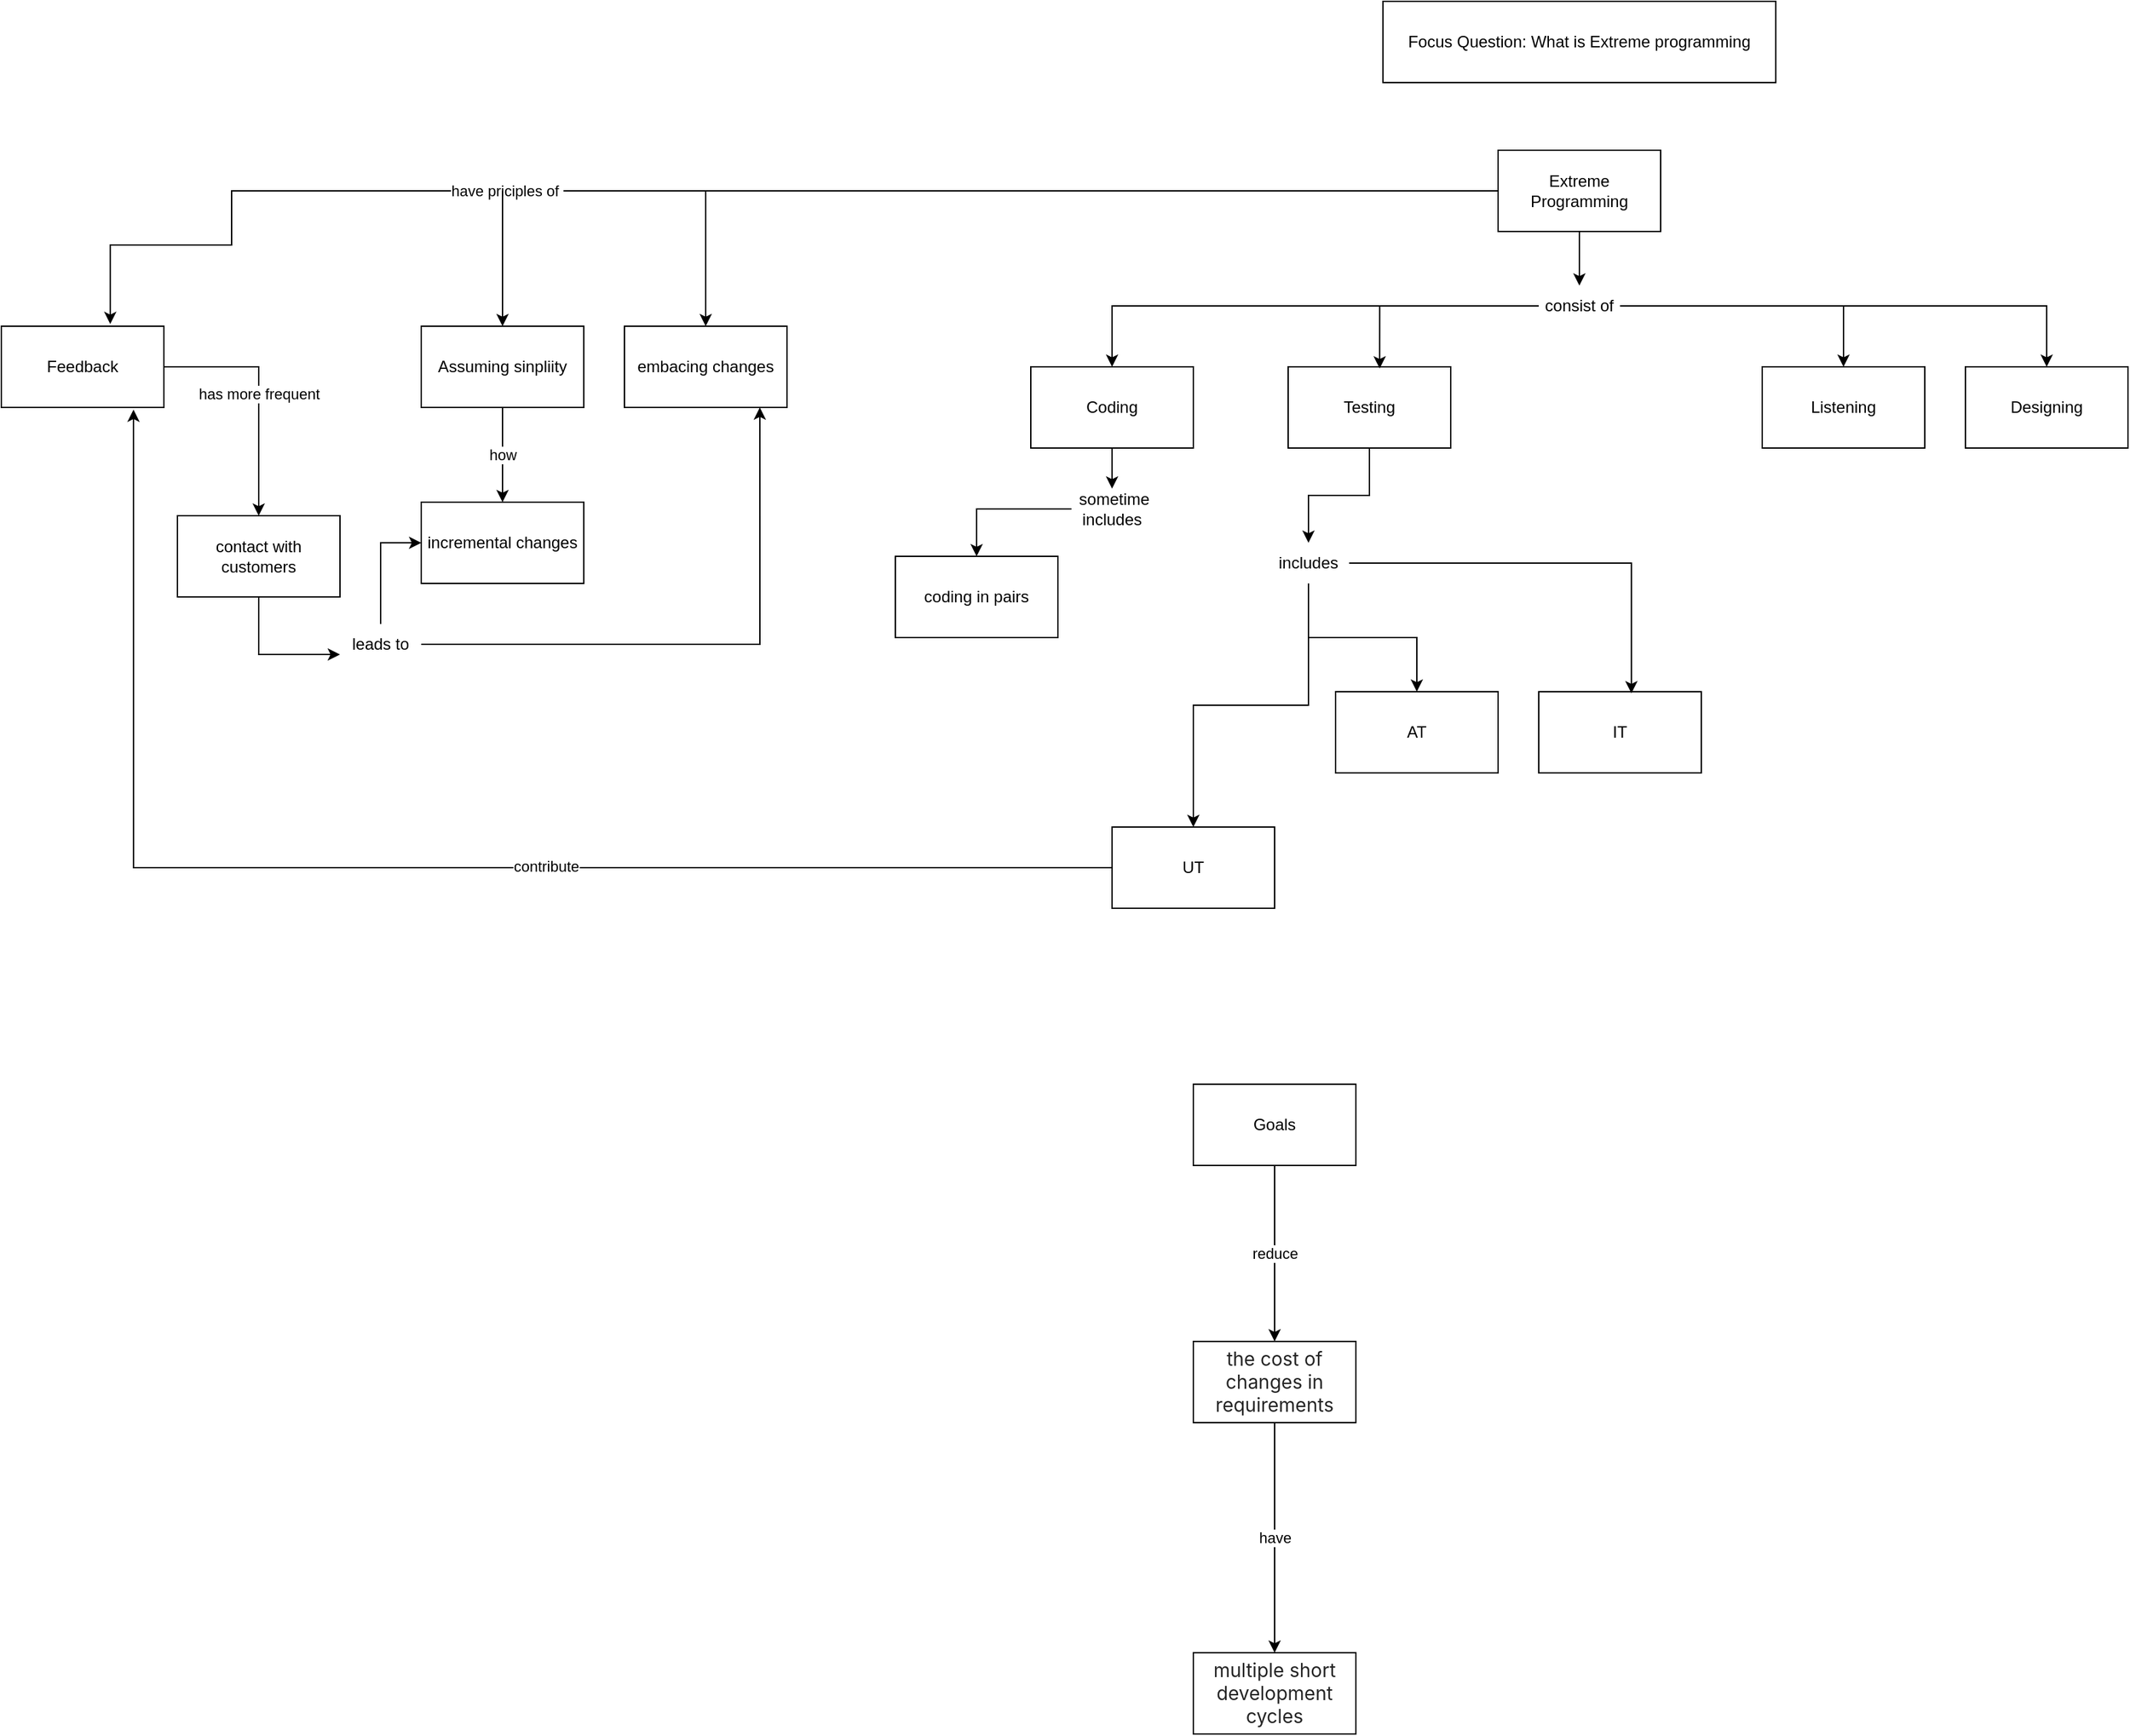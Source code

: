 <mxfile version="20.4.1" type="github">
  <diagram id="YKlcgn2YApg5S6SSq631" name="Page-1">
    <mxGraphModel dx="1888" dy="1818" grid="1" gridSize="10" guides="1" tooltips="1" connect="1" arrows="1" fold="1" page="1" pageScale="1" pageWidth="850" pageHeight="1100" math="0" shadow="0">
      <root>
        <mxCell id="0" />
        <mxCell id="1" parent="0" />
        <mxCell id="lN6HmynDONI7tCiRwWhm-1" value="Focus Question: What is Extreme programming&lt;br&gt;&lt;div style=&quot;font-size: calc(0.875em); line-height: 1.6; position: relative; z-index: 0; color: rgb(32, 33, 34); font-family: sans-serif; text-align: start;&quot; class=&quot;vector-body&quot; id=&quot;bodyContent&quot;&gt;&lt;/div&gt;" style="whiteSpace=wrap;html=1;" vertex="1" parent="1">
          <mxGeometry x="220" y="-90" width="290" height="60" as="geometry" />
        </mxCell>
        <mxCell id="lN6HmynDONI7tCiRwWhm-2" value="Goals" style="whiteSpace=wrap;html=1;" vertex="1" parent="1">
          <mxGeometry x="80" y="710" width="120" height="60" as="geometry" />
        </mxCell>
        <mxCell id="lN6HmynDONI7tCiRwWhm-39" style="edgeStyle=orthogonalEdgeStyle;rounded=0;orthogonalLoop=1;jettySize=auto;html=1;entryX=0.5;entryY=0;entryDx=0;entryDy=0;" edge="1" parent="1" source="lN6HmynDONI7tCiRwWhm-3" target="lN6HmynDONI7tCiRwWhm-38">
          <mxGeometry relative="1" as="geometry" />
        </mxCell>
        <mxCell id="lN6HmynDONI7tCiRwWhm-3" value="Testing" style="whiteSpace=wrap;html=1;" vertex="1" parent="1">
          <mxGeometry x="150" y="180" width="120" height="60" as="geometry" />
        </mxCell>
        <mxCell id="lN6HmynDONI7tCiRwWhm-4" value="Listening" style="whiteSpace=wrap;html=1;" vertex="1" parent="1">
          <mxGeometry x="500" y="180" width="120" height="60" as="geometry" />
        </mxCell>
        <mxCell id="lN6HmynDONI7tCiRwWhm-45" style="edgeStyle=orthogonalEdgeStyle;rounded=0;orthogonalLoop=1;jettySize=auto;html=1;" edge="1" parent="1" source="lN6HmynDONI7tCiRwWhm-6" target="lN6HmynDONI7tCiRwWhm-44">
          <mxGeometry relative="1" as="geometry" />
        </mxCell>
        <mxCell id="lN6HmynDONI7tCiRwWhm-6" value="Coding" style="whiteSpace=wrap;html=1;" vertex="1" parent="1">
          <mxGeometry x="-40" y="180" width="120" height="60" as="geometry" />
        </mxCell>
        <mxCell id="lN6HmynDONI7tCiRwWhm-7" value="Designing" style="whiteSpace=wrap;html=1;" vertex="1" parent="1">
          <mxGeometry x="650" y="180" width="120" height="60" as="geometry" />
        </mxCell>
        <mxCell id="lN6HmynDONI7tCiRwWhm-8" value="&lt;span style=&quot;color: rgb(36, 36, 36); font-family: -apple-system, BlinkMacSystemFont, &amp;quot;Segoe UI&amp;quot;, system-ui, &amp;quot;Apple Color Emoji&amp;quot;, &amp;quot;Segoe UI Emoji&amp;quot;, &amp;quot;Segoe UI Web&amp;quot;, sans-serif; font-size: 14px; text-align: start; background-color: rgb(255, 255, 255);&quot;&gt;the cost of changes in requirements&lt;/span&gt;" style="whiteSpace=wrap;html=1;" vertex="1" parent="1">
          <mxGeometry x="80" y="900" width="120" height="60" as="geometry" />
        </mxCell>
        <mxCell id="lN6HmynDONI7tCiRwWhm-9" value="&lt;span style=&quot;color: rgb(36, 36, 36); font-family: -apple-system, BlinkMacSystemFont, &amp;quot;Segoe UI&amp;quot;, system-ui, &amp;quot;Apple Color Emoji&amp;quot;, &amp;quot;Segoe UI Emoji&amp;quot;, &amp;quot;Segoe UI Web&amp;quot;, sans-serif; font-size: 14px; text-align: start; background-color: rgb(255, 255, 255);&quot;&gt;multiple short development cycles&lt;/span&gt;" style="whiteSpace=wrap;html=1;" vertex="1" parent="1">
          <mxGeometry x="80" y="1130" width="120" height="60" as="geometry" />
        </mxCell>
        <mxCell id="lN6HmynDONI7tCiRwWhm-10" value="reduce" style="edgeStyle=none;orthogonalLoop=1;jettySize=auto;html=1;rounded=0;" edge="1" parent="1" source="lN6HmynDONI7tCiRwWhm-2" target="lN6HmynDONI7tCiRwWhm-8">
          <mxGeometry width="80" relative="1" as="geometry">
            <mxPoint x="130" y="780" as="sourcePoint" />
            <mxPoint x="210" y="780" as="targetPoint" />
            <Array as="points" />
          </mxGeometry>
        </mxCell>
        <mxCell id="lN6HmynDONI7tCiRwWhm-29" style="edgeStyle=orthogonalEdgeStyle;rounded=0;orthogonalLoop=1;jettySize=auto;html=1;entryX=0.5;entryY=0;entryDx=0;entryDy=0;" edge="1" parent="1" source="lN6HmynDONI7tCiRwWhm-12" target="lN6HmynDONI7tCiRwWhm-21">
          <mxGeometry relative="1" as="geometry" />
        </mxCell>
        <mxCell id="lN6HmynDONI7tCiRwWhm-56" style="edgeStyle=orthogonalEdgeStyle;rounded=0;orthogonalLoop=1;jettySize=auto;html=1;entryX=0.67;entryY=-0.027;entryDx=0;entryDy=0;entryPerimeter=0;" edge="1" parent="1" source="lN6HmynDONI7tCiRwWhm-12" target="lN6HmynDONI7tCiRwWhm-47">
          <mxGeometry relative="1" as="geometry">
            <mxPoint x="-310" y="90" as="targetPoint" />
            <Array as="points">
              <mxPoint x="-630" y="50" />
              <mxPoint x="-630" y="90" />
              <mxPoint x="-720" y="90" />
            </Array>
          </mxGeometry>
        </mxCell>
        <mxCell id="lN6HmynDONI7tCiRwWhm-57" value="have priciples of&amp;nbsp;" style="edgeLabel;html=1;align=center;verticalAlign=middle;resizable=0;points=[];" vertex="1" connectable="0" parent="lN6HmynDONI7tCiRwWhm-56">
          <mxGeometry x="0.305" relative="1" as="geometry">
            <mxPoint as="offset" />
          </mxGeometry>
        </mxCell>
        <mxCell id="lN6HmynDONI7tCiRwWhm-12" value="Extreme Programming" style="whiteSpace=wrap;html=1;" vertex="1" parent="1">
          <mxGeometry x="305" y="20" width="120" height="60" as="geometry" />
        </mxCell>
        <mxCell id="lN6HmynDONI7tCiRwWhm-13" value="have" style="edgeStyle=none;orthogonalLoop=1;jettySize=auto;html=1;rounded=0;entryX=0.5;entryY=0;entryDx=0;entryDy=0;exitX=0.5;exitY=1;exitDx=0;exitDy=0;" edge="1" parent="1" source="lN6HmynDONI7tCiRwWhm-8" target="lN6HmynDONI7tCiRwWhm-9">
          <mxGeometry width="80" relative="1" as="geometry">
            <mxPoint x="170" y="970" as="sourcePoint" />
            <mxPoint x="250" y="970" as="targetPoint" />
            <Array as="points">
              <mxPoint x="140" y="980" />
            </Array>
          </mxGeometry>
        </mxCell>
        <mxCell id="lN6HmynDONI7tCiRwWhm-31" style="edgeStyle=orthogonalEdgeStyle;rounded=0;orthogonalLoop=1;jettySize=auto;html=1;entryX=0.5;entryY=0;entryDx=0;entryDy=0;" edge="1" parent="1" source="lN6HmynDONI7tCiRwWhm-21" target="lN6HmynDONI7tCiRwWhm-6">
          <mxGeometry relative="1" as="geometry" />
        </mxCell>
        <mxCell id="lN6HmynDONI7tCiRwWhm-33" style="edgeStyle=orthogonalEdgeStyle;rounded=0;orthogonalLoop=1;jettySize=auto;html=1;entryX=0.5;entryY=0;entryDx=0;entryDy=0;" edge="1" parent="1" source="lN6HmynDONI7tCiRwWhm-21" target="lN6HmynDONI7tCiRwWhm-4">
          <mxGeometry relative="1" as="geometry" />
        </mxCell>
        <mxCell id="lN6HmynDONI7tCiRwWhm-34" style="edgeStyle=orthogonalEdgeStyle;rounded=0;orthogonalLoop=1;jettySize=auto;html=1;entryX=0.5;entryY=0;entryDx=0;entryDy=0;" edge="1" parent="1" source="lN6HmynDONI7tCiRwWhm-21" target="lN6HmynDONI7tCiRwWhm-7">
          <mxGeometry relative="1" as="geometry" />
        </mxCell>
        <mxCell id="lN6HmynDONI7tCiRwWhm-52" style="edgeStyle=orthogonalEdgeStyle;rounded=0;orthogonalLoop=1;jettySize=auto;html=1;entryX=0.563;entryY=0.02;entryDx=0;entryDy=0;entryPerimeter=0;" edge="1" parent="1" source="lN6HmynDONI7tCiRwWhm-21" target="lN6HmynDONI7tCiRwWhm-3">
          <mxGeometry relative="1" as="geometry" />
        </mxCell>
        <mxCell id="lN6HmynDONI7tCiRwWhm-21" value="consist of" style="text;html=1;strokeColor=none;fillColor=none;align=center;verticalAlign=middle;whiteSpace=wrap;rounded=0;" vertex="1" parent="1">
          <mxGeometry x="335" y="120" width="60" height="30" as="geometry" />
        </mxCell>
        <mxCell id="lN6HmynDONI7tCiRwWhm-50" style="edgeStyle=orthogonalEdgeStyle;rounded=0;orthogonalLoop=1;jettySize=auto;html=1;entryX=0.813;entryY=1.027;entryDx=0;entryDy=0;entryPerimeter=0;" edge="1" parent="1" source="lN6HmynDONI7tCiRwWhm-35" target="lN6HmynDONI7tCiRwWhm-47">
          <mxGeometry relative="1" as="geometry" />
        </mxCell>
        <mxCell id="lN6HmynDONI7tCiRwWhm-51" value="contribute" style="edgeLabel;html=1;align=center;verticalAlign=middle;resizable=0;points=[];" vertex="1" connectable="0" parent="lN6HmynDONI7tCiRwWhm-50">
          <mxGeometry x="-0.211" y="-1" relative="1" as="geometry">
            <mxPoint as="offset" />
          </mxGeometry>
        </mxCell>
        <mxCell id="lN6HmynDONI7tCiRwWhm-35" value="UT" style="whiteSpace=wrap;html=1;" vertex="1" parent="1">
          <mxGeometry x="20" y="520" width="120" height="60" as="geometry" />
        </mxCell>
        <mxCell id="lN6HmynDONI7tCiRwWhm-36" value="AT" style="whiteSpace=wrap;html=1;" vertex="1" parent="1">
          <mxGeometry x="185" y="420" width="120" height="60" as="geometry" />
        </mxCell>
        <mxCell id="lN6HmynDONI7tCiRwWhm-37" value="IT" style="whiteSpace=wrap;html=1;" vertex="1" parent="1">
          <mxGeometry x="335" y="420" width="120" height="60" as="geometry" />
        </mxCell>
        <mxCell id="lN6HmynDONI7tCiRwWhm-40" style="edgeStyle=orthogonalEdgeStyle;rounded=0;orthogonalLoop=1;jettySize=auto;html=1;entryX=0.5;entryY=0;entryDx=0;entryDy=0;" edge="1" parent="1" source="lN6HmynDONI7tCiRwWhm-38" target="lN6HmynDONI7tCiRwWhm-35">
          <mxGeometry relative="1" as="geometry" />
        </mxCell>
        <mxCell id="lN6HmynDONI7tCiRwWhm-41" style="edgeStyle=orthogonalEdgeStyle;rounded=0;orthogonalLoop=1;jettySize=auto;html=1;" edge="1" parent="1" source="lN6HmynDONI7tCiRwWhm-38" target="lN6HmynDONI7tCiRwWhm-36">
          <mxGeometry relative="1" as="geometry" />
        </mxCell>
        <mxCell id="lN6HmynDONI7tCiRwWhm-42" style="edgeStyle=orthogonalEdgeStyle;rounded=0;orthogonalLoop=1;jettySize=auto;html=1;entryX=0.57;entryY=0.02;entryDx=0;entryDy=0;entryPerimeter=0;" edge="1" parent="1" source="lN6HmynDONI7tCiRwWhm-38" target="lN6HmynDONI7tCiRwWhm-37">
          <mxGeometry relative="1" as="geometry" />
        </mxCell>
        <mxCell id="lN6HmynDONI7tCiRwWhm-38" value="includes" style="text;html=1;strokeColor=none;fillColor=none;align=center;verticalAlign=middle;whiteSpace=wrap;rounded=0;" vertex="1" parent="1">
          <mxGeometry x="135" y="310" width="60" height="30" as="geometry" />
        </mxCell>
        <mxCell id="lN6HmynDONI7tCiRwWhm-43" value="coding in pairs" style="whiteSpace=wrap;html=1;" vertex="1" parent="1">
          <mxGeometry x="-140" y="320" width="120" height="60" as="geometry" />
        </mxCell>
        <mxCell id="lN6HmynDONI7tCiRwWhm-46" style="edgeStyle=orthogonalEdgeStyle;rounded=0;orthogonalLoop=1;jettySize=auto;html=1;entryX=0.5;entryY=0;entryDx=0;entryDy=0;" edge="1" parent="1" source="lN6HmynDONI7tCiRwWhm-44" target="lN6HmynDONI7tCiRwWhm-43">
          <mxGeometry relative="1" as="geometry" />
        </mxCell>
        <mxCell id="lN6HmynDONI7tCiRwWhm-44" value="&amp;nbsp;sometime includes" style="text;html=1;strokeColor=none;fillColor=none;align=center;verticalAlign=middle;whiteSpace=wrap;rounded=0;" vertex="1" parent="1">
          <mxGeometry x="-10" y="270" width="60" height="30" as="geometry" />
        </mxCell>
        <mxCell id="lN6HmynDONI7tCiRwWhm-61" value="has more frequent" style="edgeStyle=orthogonalEdgeStyle;rounded=0;orthogonalLoop=1;jettySize=auto;html=1;entryX=0.5;entryY=0;entryDx=0;entryDy=0;" edge="1" parent="1" source="lN6HmynDONI7tCiRwWhm-47" target="lN6HmynDONI7tCiRwWhm-60">
          <mxGeometry relative="1" as="geometry" />
        </mxCell>
        <mxCell id="lN6HmynDONI7tCiRwWhm-47" value="Feedback" style="whiteSpace=wrap;html=1;" vertex="1" parent="1">
          <mxGeometry x="-800" y="150" width="120" height="60" as="geometry" />
        </mxCell>
        <mxCell id="lN6HmynDONI7tCiRwWhm-54" value="how" style="edgeStyle=orthogonalEdgeStyle;rounded=0;orthogonalLoop=1;jettySize=auto;html=1;entryX=0.5;entryY=0;entryDx=0;entryDy=0;" edge="1" parent="1" source="lN6HmynDONI7tCiRwWhm-48" target="lN6HmynDONI7tCiRwWhm-53">
          <mxGeometry relative="1" as="geometry" />
        </mxCell>
        <mxCell id="lN6HmynDONI7tCiRwWhm-48" value="Assuming sinpliity" style="whiteSpace=wrap;html=1;" vertex="1" parent="1">
          <mxGeometry x="-490" y="150" width="120" height="60" as="geometry" />
        </mxCell>
        <mxCell id="lN6HmynDONI7tCiRwWhm-49" value="embacing changes" style="whiteSpace=wrap;html=1;" vertex="1" parent="1">
          <mxGeometry x="-340" y="150" width="120" height="60" as="geometry" />
        </mxCell>
        <mxCell id="lN6HmynDONI7tCiRwWhm-53" value="incremental changes" style="whiteSpace=wrap;html=1;" vertex="1" parent="1">
          <mxGeometry x="-490" y="280" width="120" height="60" as="geometry" />
        </mxCell>
        <mxCell id="lN6HmynDONI7tCiRwWhm-58" value="" style="edgeStyle=none;orthogonalLoop=1;jettySize=auto;html=1;rounded=0;entryX=0.5;entryY=0;entryDx=0;entryDy=0;" edge="1" parent="1" target="lN6HmynDONI7tCiRwWhm-48">
          <mxGeometry width="80" relative="1" as="geometry">
            <mxPoint x="-430" y="50" as="sourcePoint" />
            <mxPoint x="-180" y="80" as="targetPoint" />
            <Array as="points" />
          </mxGeometry>
        </mxCell>
        <mxCell id="lN6HmynDONI7tCiRwWhm-59" value="" style="edgeStyle=none;orthogonalLoop=1;jettySize=auto;html=1;rounded=0;entryX=0.5;entryY=0;entryDx=0;entryDy=0;" edge="1" parent="1" target="lN6HmynDONI7tCiRwWhm-49">
          <mxGeometry width="80" relative="1" as="geometry">
            <mxPoint x="-280" y="50" as="sourcePoint" />
            <mxPoint x="-230" y="100" as="targetPoint" />
            <Array as="points" />
          </mxGeometry>
        </mxCell>
        <mxCell id="lN6HmynDONI7tCiRwWhm-64" style="edgeStyle=orthogonalEdgeStyle;rounded=0;orthogonalLoop=1;jettySize=auto;html=1;exitX=0.5;exitY=1;exitDx=0;exitDy=0;entryX=0;entryY=0.75;entryDx=0;entryDy=0;" edge="1" parent="1" source="lN6HmynDONI7tCiRwWhm-60" target="lN6HmynDONI7tCiRwWhm-63">
          <mxGeometry relative="1" as="geometry" />
        </mxCell>
        <mxCell id="lN6HmynDONI7tCiRwWhm-60" value="contact with customers" style="whiteSpace=wrap;html=1;" vertex="1" parent="1">
          <mxGeometry x="-670" y="290" width="120" height="60" as="geometry" />
        </mxCell>
        <mxCell id="lN6HmynDONI7tCiRwWhm-65" style="edgeStyle=orthogonalEdgeStyle;rounded=0;orthogonalLoop=1;jettySize=auto;html=1;exitX=1;exitY=0.5;exitDx=0;exitDy=0;entryX=0.833;entryY=1;entryDx=0;entryDy=0;entryPerimeter=0;" edge="1" parent="1" source="lN6HmynDONI7tCiRwWhm-63" target="lN6HmynDONI7tCiRwWhm-49">
          <mxGeometry relative="1" as="geometry" />
        </mxCell>
        <mxCell id="lN6HmynDONI7tCiRwWhm-66" style="edgeStyle=orthogonalEdgeStyle;rounded=0;orthogonalLoop=1;jettySize=auto;html=1;entryX=0;entryY=0.5;entryDx=0;entryDy=0;" edge="1" parent="1" source="lN6HmynDONI7tCiRwWhm-63" target="lN6HmynDONI7tCiRwWhm-53">
          <mxGeometry relative="1" as="geometry" />
        </mxCell>
        <mxCell id="lN6HmynDONI7tCiRwWhm-63" value="leads to" style="text;html=1;strokeColor=none;fillColor=none;align=center;verticalAlign=middle;whiteSpace=wrap;rounded=0;" vertex="1" parent="1">
          <mxGeometry x="-550" y="370" width="60" height="30" as="geometry" />
        </mxCell>
      </root>
    </mxGraphModel>
  </diagram>
</mxfile>
